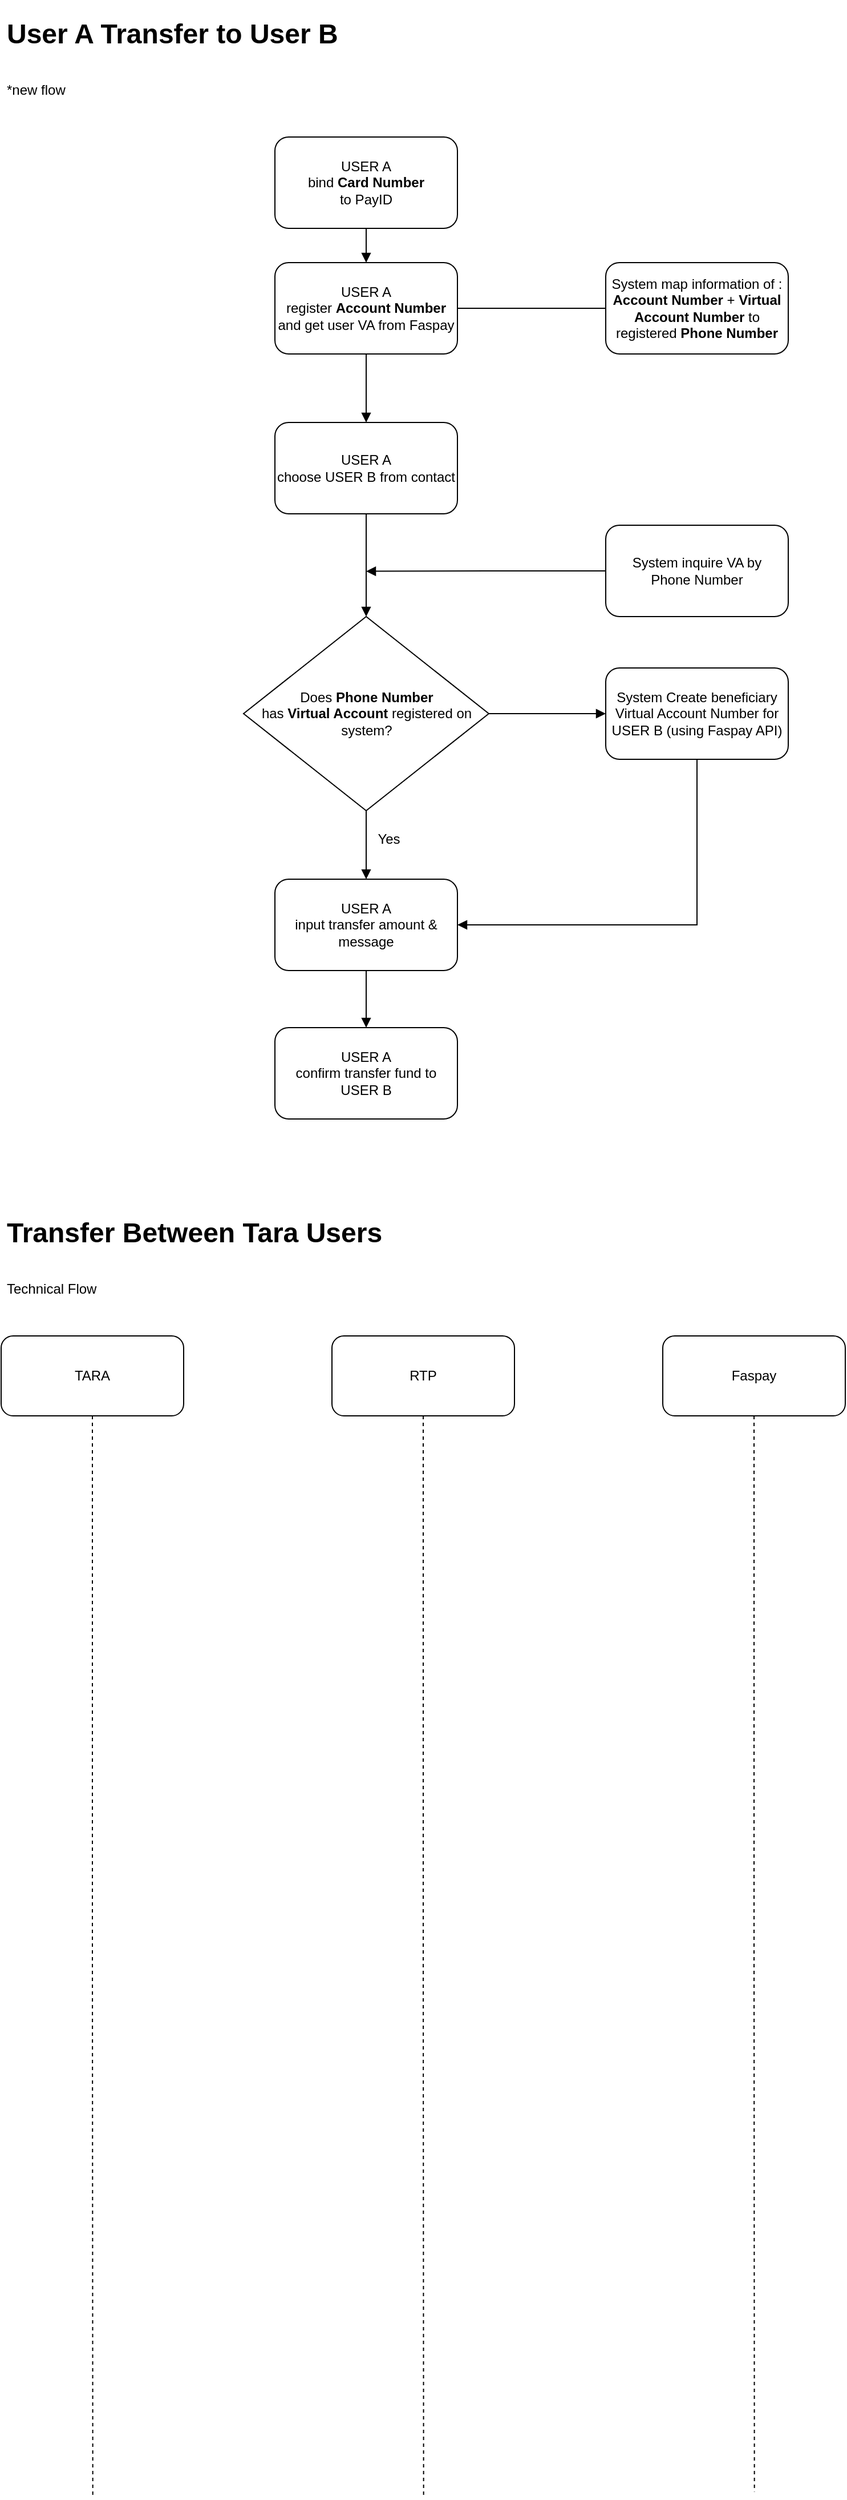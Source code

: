 <mxfile version="17.1.2" type="github">
  <diagram id="3dCb9yxg3Jm1YgqBKH3y" name="Page-1">
    <mxGraphModel dx="1303" dy="767" grid="1" gridSize="10" guides="1" tooltips="1" connect="1" arrows="1" fold="1" page="1" pageScale="1" pageWidth="850" pageHeight="1100" math="0" shadow="0">
      <root>
        <mxCell id="0" />
        <mxCell id="1" parent="0" />
        <mxCell id="i-oP5rwVgGcxWzek801b-1" value="&lt;h1&gt;User A Transfer to User B&lt;/h1&gt;&lt;h1&gt;&lt;span style=&quot;font-size: 12px ; font-weight: 400&quot;&gt;*new flow&lt;/span&gt;&lt;/h1&gt;" style="text;html=1;strokeColor=none;fillColor=none;spacing=5;spacingTop=-20;whiteSpace=wrap;overflow=hidden;rounded=0;" parent="1" vertex="1">
          <mxGeometry x="40" y="90" width="500" height="120" as="geometry" />
        </mxCell>
        <mxCell id="i-oP5rwVgGcxWzek801b-6" style="edgeStyle=orthogonalEdgeStyle;rounded=0;orthogonalLoop=1;jettySize=auto;html=1;exitX=0.5;exitY=1;exitDx=0;exitDy=0;entryX=0.5;entryY=0;entryDx=0;entryDy=0;endArrow=block;endFill=1;" parent="1" source="i-oP5rwVgGcxWzek801b-2" target="i-oP5rwVgGcxWzek801b-3" edge="1">
          <mxGeometry relative="1" as="geometry" />
        </mxCell>
        <mxCell id="i-oP5rwVgGcxWzek801b-2" value="USER A&lt;br&gt;bind &lt;b&gt;Card Number&lt;/b&gt;&lt;br&gt;to PayID" style="rounded=1;whiteSpace=wrap;html=1;" parent="1" vertex="1">
          <mxGeometry x="280" y="200" width="160" height="80" as="geometry" />
        </mxCell>
        <mxCell id="i-oP5rwVgGcxWzek801b-5" style="edgeStyle=orthogonalEdgeStyle;rounded=0;orthogonalLoop=1;jettySize=auto;html=1;exitX=1;exitY=0.5;exitDx=0;exitDy=0;entryX=0;entryY=0.5;entryDx=0;entryDy=0;endArrow=none;endFill=0;" parent="1" source="i-oP5rwVgGcxWzek801b-3" target="i-oP5rwVgGcxWzek801b-4" edge="1">
          <mxGeometry relative="1" as="geometry" />
        </mxCell>
        <mxCell id="i-oP5rwVgGcxWzek801b-9" style="edgeStyle=orthogonalEdgeStyle;rounded=0;orthogonalLoop=1;jettySize=auto;html=1;exitX=0.5;exitY=1;exitDx=0;exitDy=0;entryX=0.5;entryY=0;entryDx=0;entryDy=0;endArrow=block;endFill=1;" parent="1" source="i-oP5rwVgGcxWzek801b-3" target="i-oP5rwVgGcxWzek801b-7" edge="1">
          <mxGeometry relative="1" as="geometry" />
        </mxCell>
        <mxCell id="i-oP5rwVgGcxWzek801b-3" value="USER A&lt;br&gt;register &lt;b&gt;Account Number&lt;/b&gt;&lt;br&gt;and get user VA from Faspay" style="rounded=1;whiteSpace=wrap;html=1;" parent="1" vertex="1">
          <mxGeometry x="280" y="310" width="160" height="80" as="geometry" />
        </mxCell>
        <mxCell id="i-oP5rwVgGcxWzek801b-4" value="System map information of :&lt;br&gt;&lt;b&gt;Account Number&lt;/b&gt; + &lt;b&gt;Virtual Account Number&lt;/b&gt; to registered &lt;b&gt;Phone Number&lt;/b&gt;" style="rounded=1;whiteSpace=wrap;html=1;" parent="1" vertex="1">
          <mxGeometry x="570" y="310" width="160" height="80" as="geometry" />
        </mxCell>
        <mxCell id="i-oP5rwVgGcxWzek801b-11" style="edgeStyle=orthogonalEdgeStyle;rounded=0;orthogonalLoop=1;jettySize=auto;html=1;exitX=0.5;exitY=1;exitDx=0;exitDy=0;endArrow=block;endFill=1;" parent="1" source="i-oP5rwVgGcxWzek801b-7" target="i-oP5rwVgGcxWzek801b-10" edge="1">
          <mxGeometry relative="1" as="geometry" />
        </mxCell>
        <mxCell id="i-oP5rwVgGcxWzek801b-7" value="USER A&lt;br&gt;choose USER B from contact" style="rounded=1;whiteSpace=wrap;html=1;" parent="1" vertex="1">
          <mxGeometry x="280" y="450" width="160" height="80" as="geometry" />
        </mxCell>
        <mxCell id="i-oP5rwVgGcxWzek801b-12" style="edgeStyle=orthogonalEdgeStyle;rounded=0;orthogonalLoop=1;jettySize=auto;html=1;exitX=0;exitY=0.5;exitDx=0;exitDy=0;endArrow=block;endFill=1;" parent="1" source="i-oP5rwVgGcxWzek801b-8" edge="1">
          <mxGeometry relative="1" as="geometry">
            <mxPoint x="360" y="580.333" as="targetPoint" />
          </mxGeometry>
        </mxCell>
        <mxCell id="i-oP5rwVgGcxWzek801b-8" value="System inquire VA by&lt;br&gt;Phone Number" style="rounded=1;whiteSpace=wrap;html=1;" parent="1" vertex="1">
          <mxGeometry x="570" y="540" width="160" height="80" as="geometry" />
        </mxCell>
        <mxCell id="i-oP5rwVgGcxWzek801b-14" style="edgeStyle=orthogonalEdgeStyle;rounded=0;orthogonalLoop=1;jettySize=auto;html=1;exitX=0.5;exitY=1;exitDx=0;exitDy=0;entryX=0.5;entryY=0;entryDx=0;entryDy=0;endArrow=block;endFill=1;" parent="1" source="i-oP5rwVgGcxWzek801b-10" target="i-oP5rwVgGcxWzek801b-13" edge="1">
          <mxGeometry relative="1" as="geometry" />
        </mxCell>
        <mxCell id="i-oP5rwVgGcxWzek801b-19" style="edgeStyle=orthogonalEdgeStyle;rounded=0;orthogonalLoop=1;jettySize=auto;html=1;exitX=1;exitY=0.5;exitDx=0;exitDy=0;entryX=0;entryY=0.5;entryDx=0;entryDy=0;endArrow=block;endFill=1;" parent="1" source="i-oP5rwVgGcxWzek801b-10" target="i-oP5rwVgGcxWzek801b-18" edge="1">
          <mxGeometry relative="1" as="geometry" />
        </mxCell>
        <mxCell id="i-oP5rwVgGcxWzek801b-10" value="Does &lt;b&gt;Phone Number&lt;/b&gt;&lt;br&gt;has &lt;b&gt;Virtual Account &lt;/b&gt;registered on system?" style="rhombus;whiteSpace=wrap;html=1;" parent="1" vertex="1">
          <mxGeometry x="252.5" y="620" width="215" height="170" as="geometry" />
        </mxCell>
        <mxCell id="i-oP5rwVgGcxWzek801b-16" style="edgeStyle=orthogonalEdgeStyle;rounded=0;orthogonalLoop=1;jettySize=auto;html=1;exitX=0.5;exitY=1;exitDx=0;exitDy=0;entryX=0.5;entryY=0;entryDx=0;entryDy=0;endArrow=block;endFill=1;" parent="1" source="i-oP5rwVgGcxWzek801b-13" target="i-oP5rwVgGcxWzek801b-15" edge="1">
          <mxGeometry relative="1" as="geometry" />
        </mxCell>
        <mxCell id="i-oP5rwVgGcxWzek801b-13" value="USER A&lt;br&gt;input transfer amount &amp;amp; message" style="rounded=1;whiteSpace=wrap;html=1;" parent="1" vertex="1">
          <mxGeometry x="280" y="850" width="160" height="80" as="geometry" />
        </mxCell>
        <mxCell id="i-oP5rwVgGcxWzek801b-15" value="USER A&lt;br&gt;confirm transfer fund to USER B" style="rounded=1;whiteSpace=wrap;html=1;" parent="1" vertex="1">
          <mxGeometry x="280" y="980" width="160" height="80" as="geometry" />
        </mxCell>
        <mxCell id="i-oP5rwVgGcxWzek801b-17" value="Yes" style="text;html=1;strokeColor=none;fillColor=none;align=center;verticalAlign=middle;whiteSpace=wrap;rounded=0;" parent="1" vertex="1">
          <mxGeometry x="350" y="800" width="60" height="30" as="geometry" />
        </mxCell>
        <mxCell id="i-oP5rwVgGcxWzek801b-20" style="edgeStyle=orthogonalEdgeStyle;rounded=0;orthogonalLoop=1;jettySize=auto;html=1;exitX=0.5;exitY=1;exitDx=0;exitDy=0;entryX=1;entryY=0.5;entryDx=0;entryDy=0;endArrow=block;endFill=1;" parent="1" source="i-oP5rwVgGcxWzek801b-18" target="i-oP5rwVgGcxWzek801b-13" edge="1">
          <mxGeometry relative="1" as="geometry" />
        </mxCell>
        <mxCell id="i-oP5rwVgGcxWzek801b-18" value="System Create beneficiary Virtual Account Number for USER B (using Faspay API)" style="rounded=1;whiteSpace=wrap;html=1;" parent="1" vertex="1">
          <mxGeometry x="570" y="665" width="160" height="80" as="geometry" />
        </mxCell>
        <mxCell id="Rs9gfFRQPGl0BDksJSR8-1" value="&lt;h1&gt;Transfer Between Tara Users&lt;/h1&gt;&lt;h1&gt;&lt;span style=&quot;font-size: 12px ; font-weight: 400&quot;&gt;Technical Flow&lt;/span&gt;&lt;/h1&gt;" style="text;html=1;strokeColor=none;fillColor=none;spacing=5;spacingTop=-20;whiteSpace=wrap;overflow=hidden;rounded=0;" vertex="1" parent="1">
          <mxGeometry x="40" y="1140" width="500" height="90" as="geometry" />
        </mxCell>
        <mxCell id="Rs9gfFRQPGl0BDksJSR8-6" style="edgeStyle=orthogonalEdgeStyle;rounded=0;orthogonalLoop=1;jettySize=auto;html=1;exitX=0.5;exitY=1;exitDx=0;exitDy=0;dashed=1;endArrow=none;endFill=0;" edge="1" parent="1" source="Rs9gfFRQPGl0BDksJSR8-2">
          <mxGeometry relative="1" as="geometry">
            <mxPoint x="120.333" y="2266.667" as="targetPoint" />
          </mxGeometry>
        </mxCell>
        <mxCell id="Rs9gfFRQPGl0BDksJSR8-2" value="TARA" style="rounded=1;whiteSpace=wrap;html=1;" vertex="1" parent="1">
          <mxGeometry x="40" y="1250" width="160" height="70" as="geometry" />
        </mxCell>
        <mxCell id="Rs9gfFRQPGl0BDksJSR8-9" style="edgeStyle=orthogonalEdgeStyle;rounded=0;orthogonalLoop=1;jettySize=auto;html=1;exitX=0.5;exitY=1;exitDx=0;exitDy=0;dashed=1;endArrow=none;endFill=0;" edge="1" parent="1" source="Rs9gfFRQPGl0BDksJSR8-3">
          <mxGeometry relative="1" as="geometry">
            <mxPoint x="410.333" y="2266.667" as="targetPoint" />
          </mxGeometry>
        </mxCell>
        <mxCell id="Rs9gfFRQPGl0BDksJSR8-3" value="RTP" style="rounded=1;whiteSpace=wrap;html=1;" vertex="1" parent="1">
          <mxGeometry x="330" y="1250" width="160" height="70" as="geometry" />
        </mxCell>
        <mxCell id="Rs9gfFRQPGl0BDksJSR8-10" style="edgeStyle=orthogonalEdgeStyle;rounded=0;orthogonalLoop=1;jettySize=auto;html=1;exitX=0.5;exitY=1;exitDx=0;exitDy=0;dashed=1;endArrow=none;endFill=0;" edge="1" parent="1" source="Rs9gfFRQPGl0BDksJSR8-4">
          <mxGeometry relative="1" as="geometry">
            <mxPoint x="700.333" y="2262.222" as="targetPoint" />
          </mxGeometry>
        </mxCell>
        <mxCell id="Rs9gfFRQPGl0BDksJSR8-4" value="Faspay" style="rounded=1;whiteSpace=wrap;html=1;" vertex="1" parent="1">
          <mxGeometry x="620" y="1250" width="160" height="70" as="geometry" />
        </mxCell>
      </root>
    </mxGraphModel>
  </diagram>
</mxfile>
